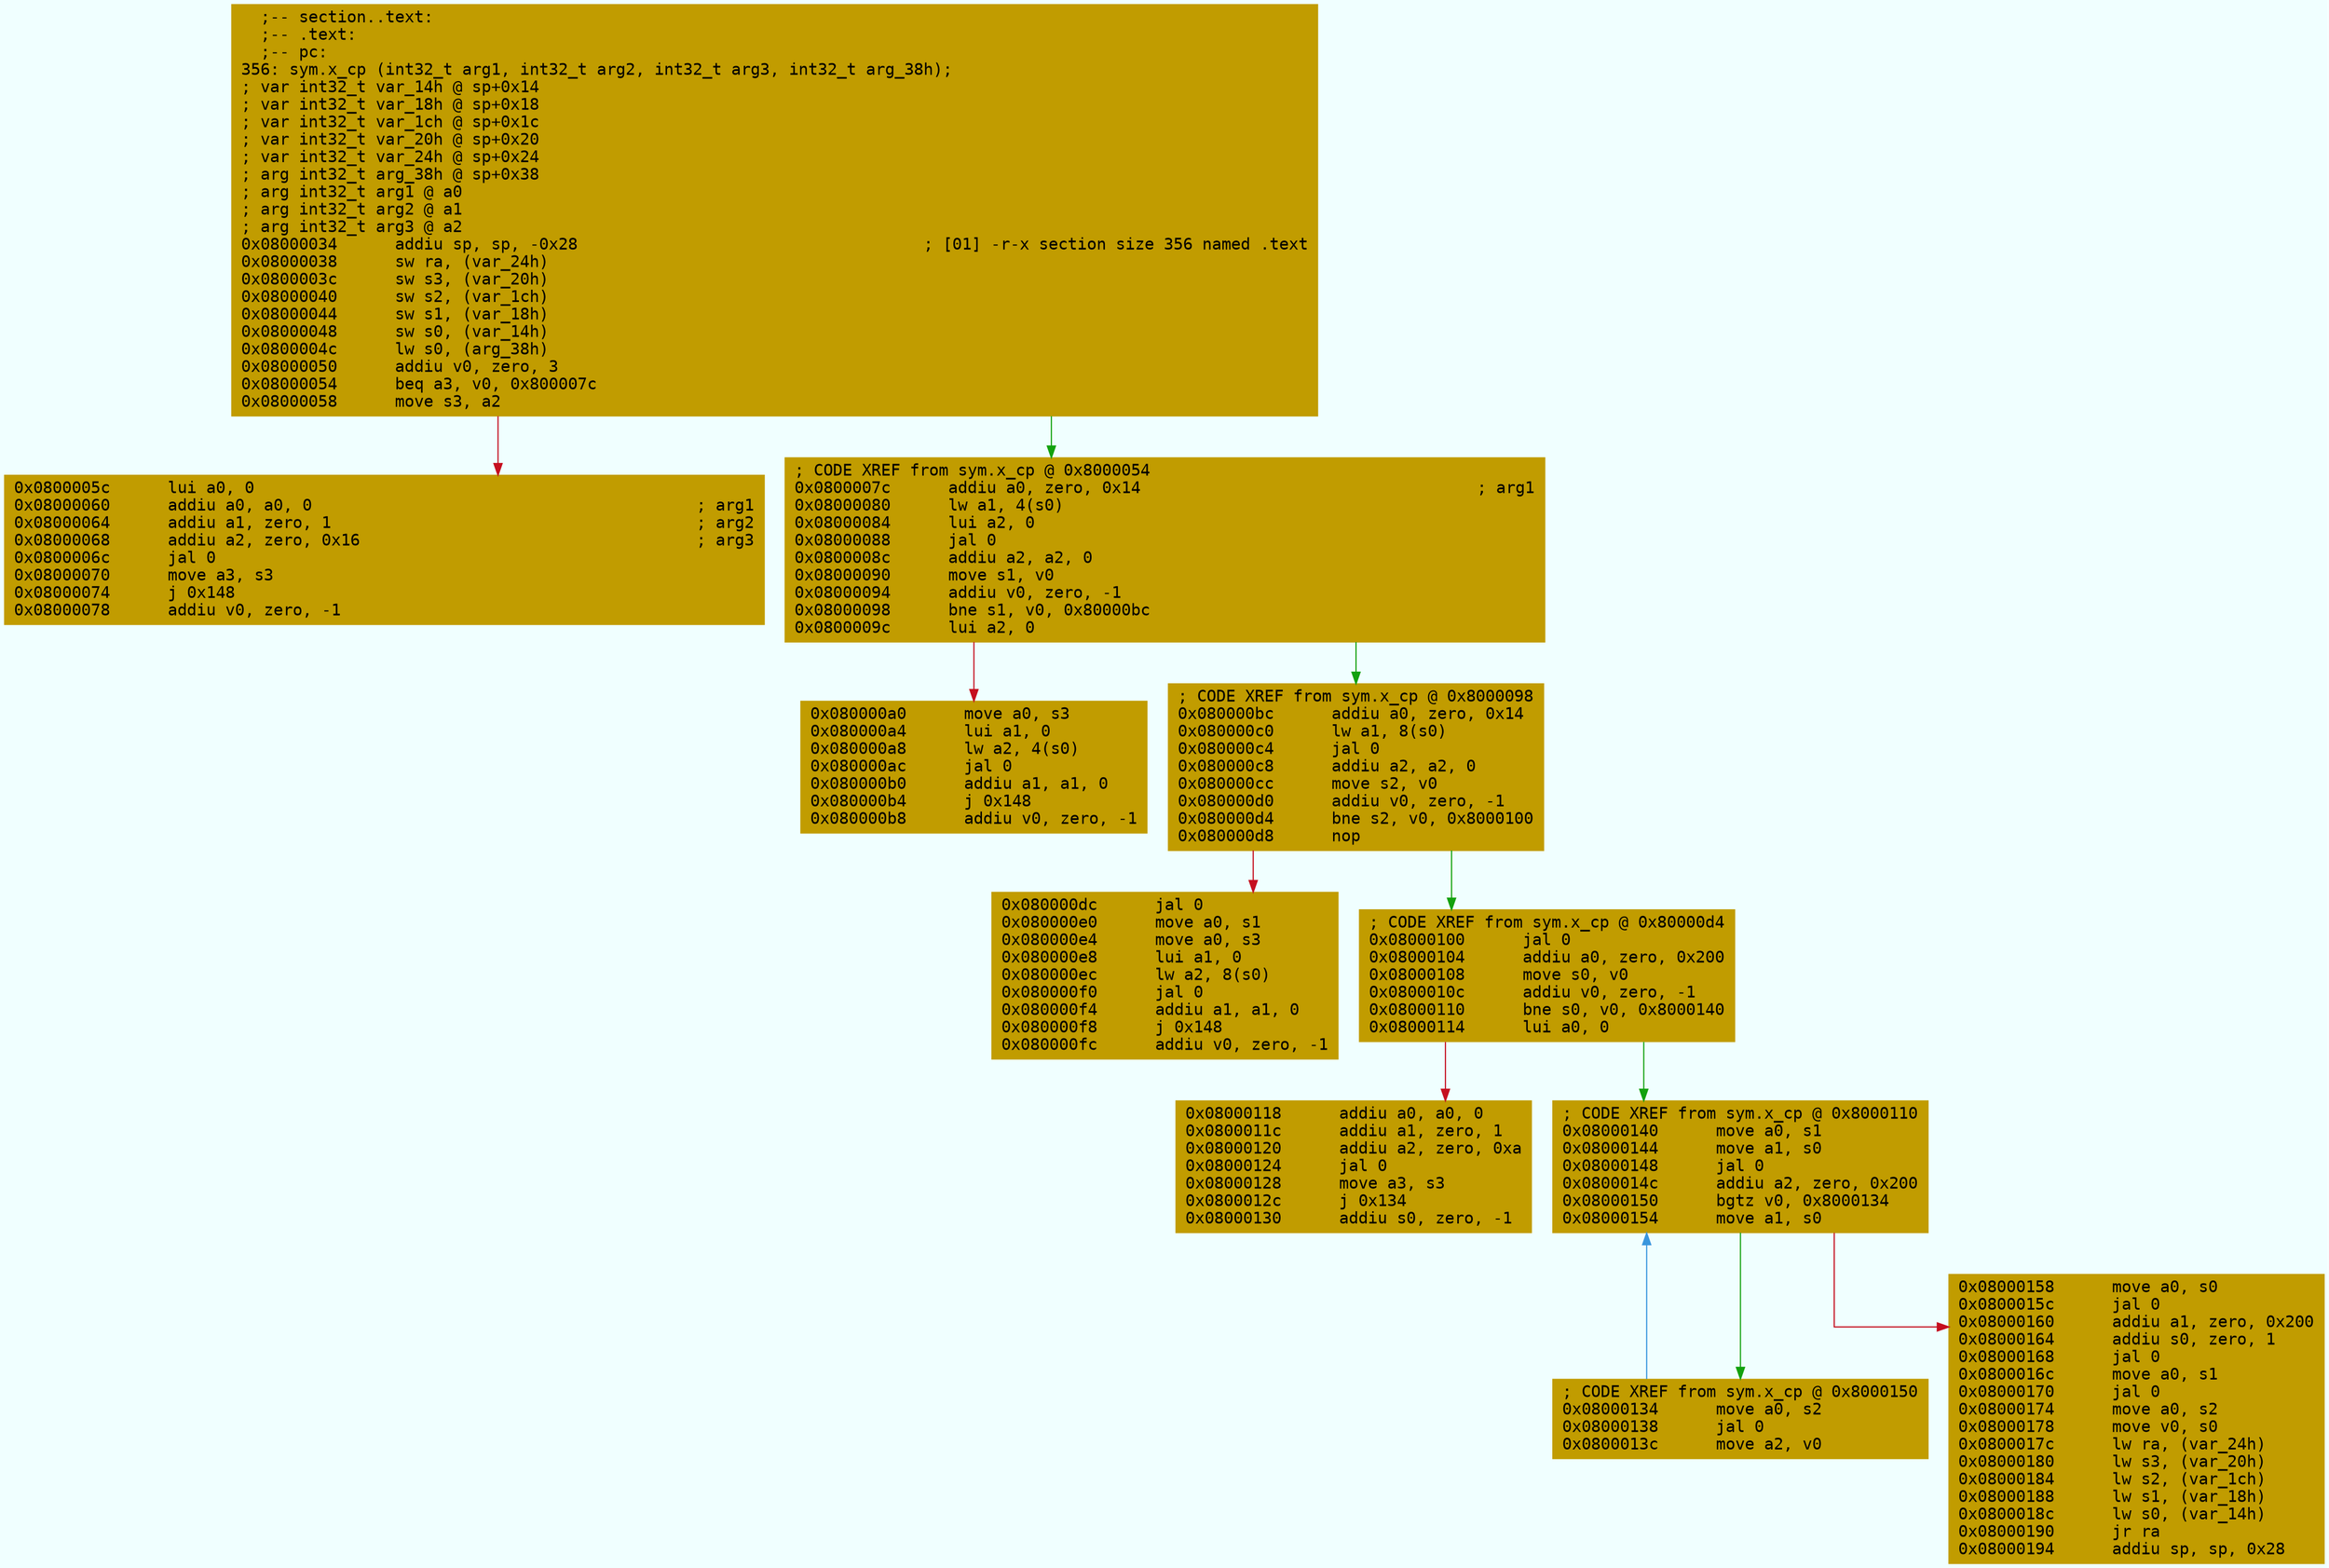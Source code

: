 digraph code {
	graph [bgcolor=azure fontsize=8 fontname="Courier" splines="ortho"];
	node [fillcolor=gray style=filled shape=box];
	edge [arrowhead="normal"];
	"0x08000034" [URL="sym.x_cp/0x08000034", fillcolor="#c19c00",color="#c19c00", fontname="Courier",label="  ;-- section..text:\l  ;-- .text:\l  ;-- pc:\l356: sym.x_cp (int32_t arg1, int32_t arg2, int32_t arg3, int32_t arg_38h);\l; var int32_t var_14h @ sp+0x14\l; var int32_t var_18h @ sp+0x18\l; var int32_t var_1ch @ sp+0x1c\l; var int32_t var_20h @ sp+0x20\l; var int32_t var_24h @ sp+0x24\l; arg int32_t arg_38h @ sp+0x38\l; arg int32_t arg1 @ a0\l; arg int32_t arg2 @ a1\l; arg int32_t arg3 @ a2\l0x08000034      addiu sp, sp, -0x28                                    ; [01] -r-x section size 356 named .text\l0x08000038      sw ra, (var_24h)\l0x0800003c      sw s3, (var_20h)\l0x08000040      sw s2, (var_1ch)\l0x08000044      sw s1, (var_18h)\l0x08000048      sw s0, (var_14h)\l0x0800004c      lw s0, (arg_38h)\l0x08000050      addiu v0, zero, 3\l0x08000054      beq a3, v0, 0x800007c\l0x08000058      move s3, a2\l"]
	"0x0800005c" [URL="sym.x_cp/0x0800005c", fillcolor="#c19c00",color="#c19c00", fontname="Courier",label="0x0800005c      lui a0, 0\l0x08000060      addiu a0, a0, 0                                        ; arg1\l0x08000064      addiu a1, zero, 1                                      ; arg2\l0x08000068      addiu a2, zero, 0x16                                   ; arg3\l0x0800006c      jal 0\l0x08000070      move a3, s3\l0x08000074      j 0x148\l0x08000078      addiu v0, zero, -1\l"]
	"0x0800007c" [URL="sym.x_cp/0x0800007c", fillcolor="#c19c00",color="#c19c00", fontname="Courier",label="; CODE XREF from sym.x_cp @ 0x8000054\l0x0800007c      addiu a0, zero, 0x14                                   ; arg1\l0x08000080      lw a1, 4(s0)\l0x08000084      lui a2, 0\l0x08000088      jal 0\l0x0800008c      addiu a2, a2, 0\l0x08000090      move s1, v0\l0x08000094      addiu v0, zero, -1\l0x08000098      bne s1, v0, 0x80000bc\l0x0800009c      lui a2, 0\l"]
	"0x080000a0" [URL="sym.x_cp/0x080000a0", fillcolor="#c19c00",color="#c19c00", fontname="Courier",label="0x080000a0      move a0, s3\l0x080000a4      lui a1, 0\l0x080000a8      lw a2, 4(s0)\l0x080000ac      jal 0\l0x080000b0      addiu a1, a1, 0\l0x080000b4      j 0x148\l0x080000b8      addiu v0, zero, -1\l"]
	"0x080000bc" [URL="sym.x_cp/0x080000bc", fillcolor="#c19c00",color="#c19c00", fontname="Courier",label="; CODE XREF from sym.x_cp @ 0x8000098\l0x080000bc      addiu a0, zero, 0x14\l0x080000c0      lw a1, 8(s0)\l0x080000c4      jal 0\l0x080000c8      addiu a2, a2, 0\l0x080000cc      move s2, v0\l0x080000d0      addiu v0, zero, -1\l0x080000d4      bne s2, v0, 0x8000100\l0x080000d8      nop\l"]
	"0x080000dc" [URL="sym.x_cp/0x080000dc", fillcolor="#c19c00",color="#c19c00", fontname="Courier",label="0x080000dc      jal 0\l0x080000e0      move a0, s1\l0x080000e4      move a0, s3\l0x080000e8      lui a1, 0\l0x080000ec      lw a2, 8(s0)\l0x080000f0      jal 0\l0x080000f4      addiu a1, a1, 0\l0x080000f8      j 0x148\l0x080000fc      addiu v0, zero, -1\l"]
	"0x08000100" [URL="sym.x_cp/0x08000100", fillcolor="#c19c00",color="#c19c00", fontname="Courier",label="; CODE XREF from sym.x_cp @ 0x80000d4\l0x08000100      jal 0\l0x08000104      addiu a0, zero, 0x200\l0x08000108      move s0, v0\l0x0800010c      addiu v0, zero, -1\l0x08000110      bne s0, v0, 0x8000140\l0x08000114      lui a0, 0\l"]
	"0x08000118" [URL="sym.x_cp/0x08000118", fillcolor="#c19c00",color="#c19c00", fontname="Courier",label="0x08000118      addiu a0, a0, 0\l0x0800011c      addiu a1, zero, 1\l0x08000120      addiu a2, zero, 0xa\l0x08000124      jal 0\l0x08000128      move a3, s3\l0x0800012c      j 0x134\l0x08000130      addiu s0, zero, -1\l"]
	"0x08000134" [URL="sym.x_cp/0x08000134", fillcolor="#c19c00",color="#c19c00", fontname="Courier",label="; CODE XREF from sym.x_cp @ 0x8000150\l0x08000134      move a0, s2\l0x08000138      jal 0\l0x0800013c      move a2, v0\l"]
	"0x08000140" [URL="sym.x_cp/0x08000140", fillcolor="#c19c00",color="#c19c00", fontname="Courier",label="; CODE XREF from sym.x_cp @ 0x8000110\l0x08000140      move a0, s1\l0x08000144      move a1, s0\l0x08000148      jal 0\l0x0800014c      addiu a2, zero, 0x200\l0x08000150      bgtz v0, 0x8000134\l0x08000154      move a1, s0\l"]
	"0x08000158" [URL="sym.x_cp/0x08000158", fillcolor="#c19c00",color="#c19c00", fontname="Courier",label="0x08000158      move a0, s0\l0x0800015c      jal 0\l0x08000160      addiu a1, zero, 0x200\l0x08000164      addiu s0, zero, 1\l0x08000168      jal 0\l0x0800016c      move a0, s1\l0x08000170      jal 0\l0x08000174      move a0, s2\l0x08000178      move v0, s0\l0x0800017c      lw ra, (var_24h)\l0x08000180      lw s3, (var_20h)\l0x08000184      lw s2, (var_1ch)\l0x08000188      lw s1, (var_18h)\l0x0800018c      lw s0, (var_14h)\l0x08000190      jr ra\l0x08000194      addiu sp, sp, 0x28\l"]
        "0x08000034" -> "0x0800007c" [color="#13a10e"];
        "0x08000034" -> "0x0800005c" [color="#c50f1f"];
        "0x0800007c" -> "0x080000bc" [color="#13a10e"];
        "0x0800007c" -> "0x080000a0" [color="#c50f1f"];
        "0x080000bc" -> "0x08000100" [color="#13a10e"];
        "0x080000bc" -> "0x080000dc" [color="#c50f1f"];
        "0x08000100" -> "0x08000140" [color="#13a10e"];
        "0x08000100" -> "0x08000118" [color="#c50f1f"];
        "0x08000134" -> "0x08000140" [color="#3a96dd"];
        "0x08000140" -> "0x08000134" [color="#13a10e"];
        "0x08000140" -> "0x08000158" [color="#c50f1f"];
}
